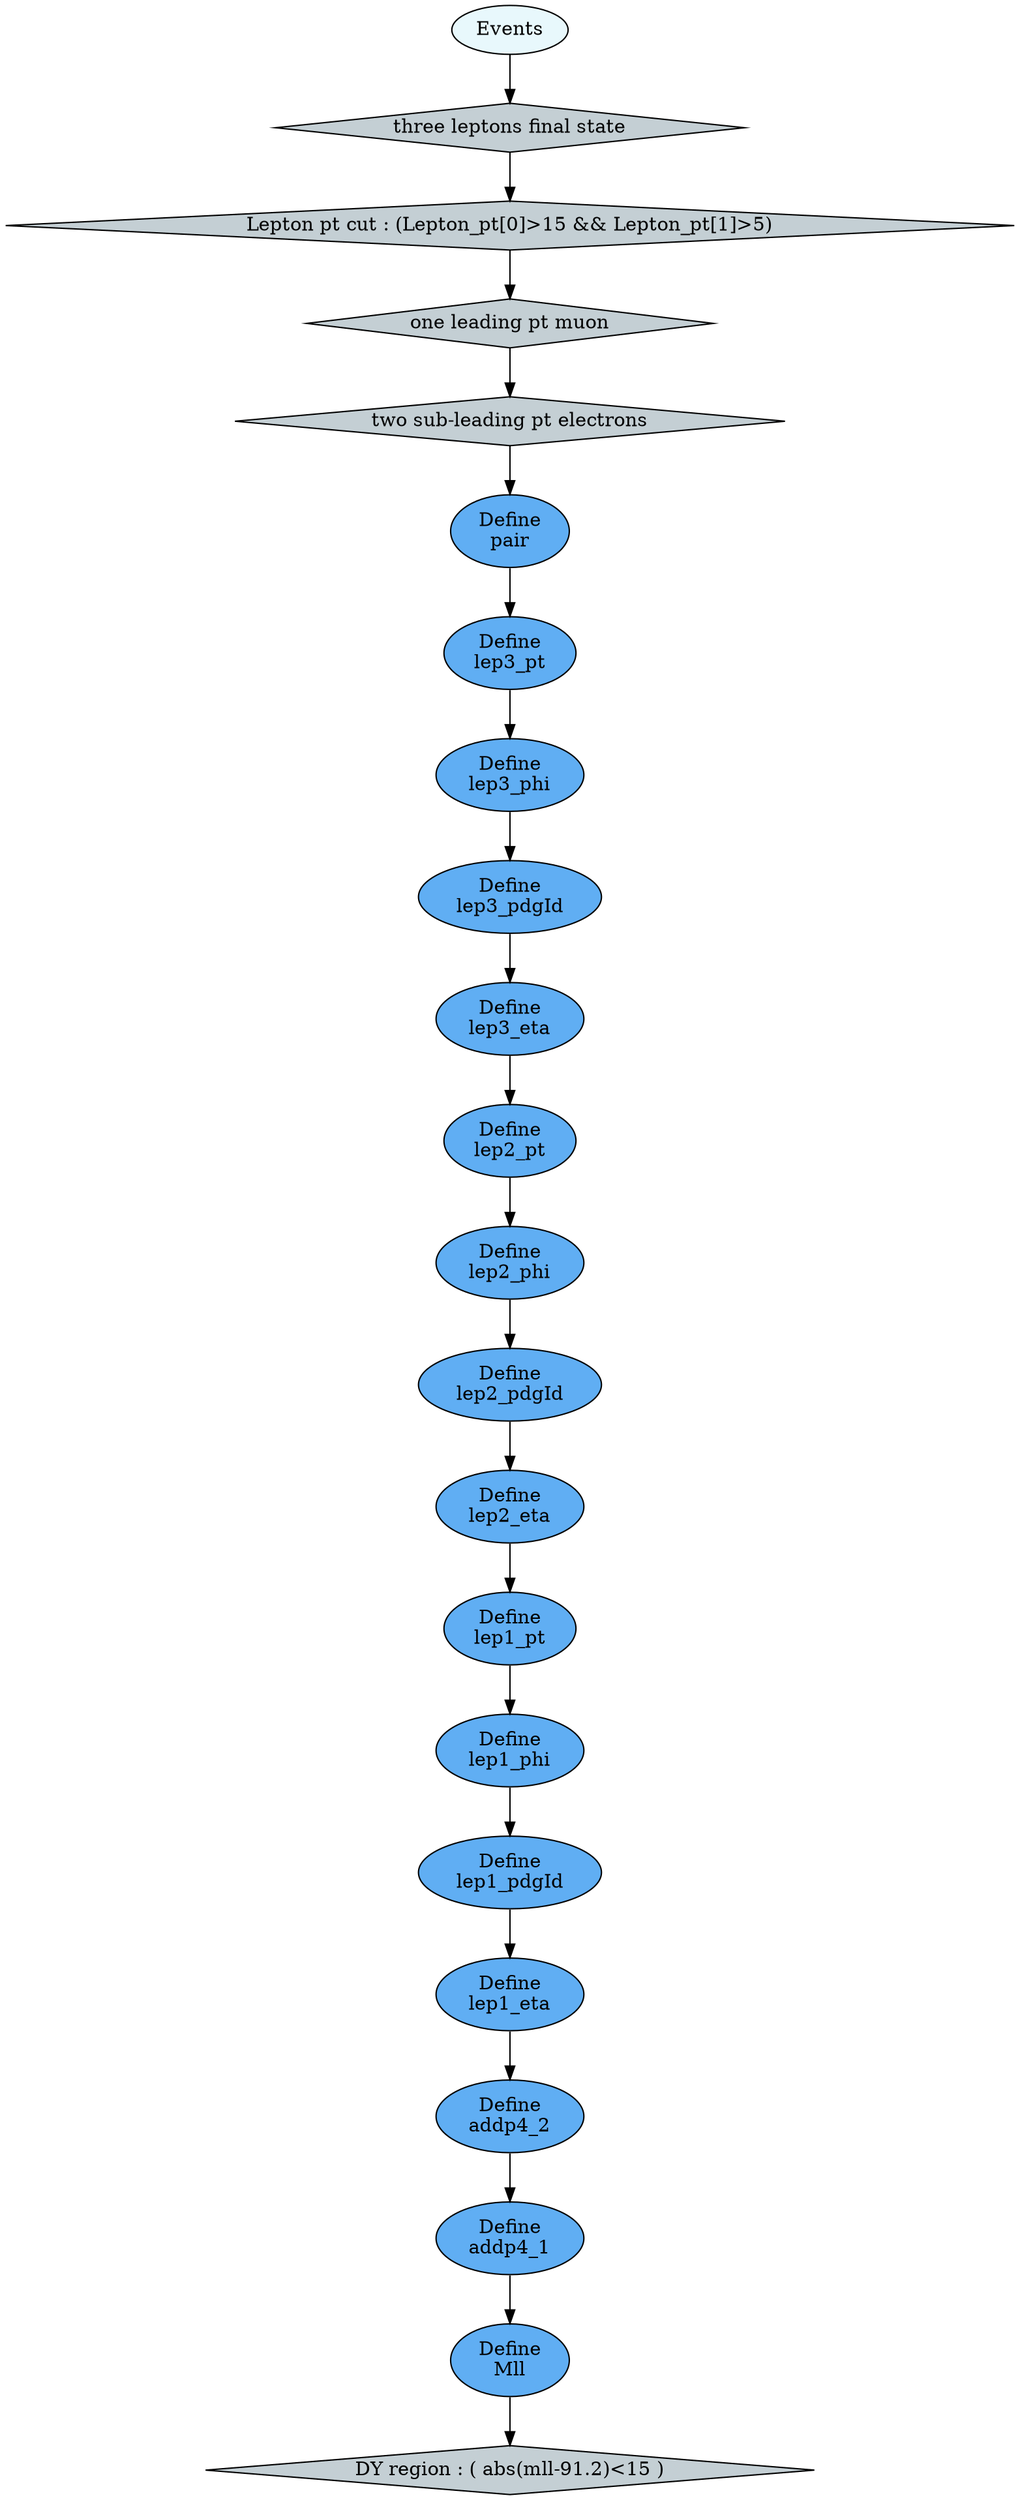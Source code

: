digraph {
	6 [label="DY region : ( abs(mll-91.2)<15 )", style="filled", fillcolor="#c4cfd4", shape="diamond"];
	7 [label="Define
Mll", style="filled", fillcolor="#60aef3", shape="oval"];
	8 [label="Define
addp4_1", style="filled", fillcolor="#60aef3", shape="oval"];
	9 [label="Define
addp4_2", style="filled", fillcolor="#60aef3", shape="oval"];
	10 [label="Define
lep1_eta", style="filled", fillcolor="#60aef3", shape="oval"];
	11 [label="Define
lep1_pdgId", style="filled", fillcolor="#60aef3", shape="oval"];
	12 [label="Define
lep1_phi", style="filled", fillcolor="#60aef3", shape="oval"];
	13 [label="Define
lep1_pt", style="filled", fillcolor="#60aef3", shape="oval"];
	14 [label="Define
lep2_eta", style="filled", fillcolor="#60aef3", shape="oval"];
	15 [label="Define
lep2_pdgId", style="filled", fillcolor="#60aef3", shape="oval"];
	16 [label="Define
lep2_phi", style="filled", fillcolor="#60aef3", shape="oval"];
	17 [label="Define
lep2_pt", style="filled", fillcolor="#60aef3", shape="oval"];
	18 [label="Define
lep3_eta", style="filled", fillcolor="#60aef3", shape="oval"];
	19 [label="Define
lep3_pdgId", style="filled", fillcolor="#60aef3", shape="oval"];
	20 [label="Define
lep3_phi", style="filled", fillcolor="#60aef3", shape="oval"];
	21 [label="Define
lep3_pt", style="filled", fillcolor="#60aef3", shape="oval"];
	22 [label="Define
pair", style="filled", fillcolor="#60aef3", shape="oval"];
	5 [label="two sub-leading pt electrons", style="filled", fillcolor="#c4cfd4", shape="diamond"];
	4 [label="one leading pt muon", style="filled", fillcolor="#c4cfd4", shape="diamond"];
	3 [label="Lepton pt cut : (Lepton_pt[0]>15 && Lepton_pt[1]>5)", style="filled", fillcolor="#c4cfd4", shape="diamond"];
	2 [label="three leptons final state", style="filled", fillcolor="#c4cfd4", shape="diamond"];
	0 [label="Events", style="filled", fillcolor="#e8f8fc", shape="oval"];
	7 -> 6;
	8 -> 7;
	9 -> 8;
	10 -> 9;
	11 -> 10;
	12 -> 11;
	13 -> 12;
	14 -> 13;
	15 -> 14;
	16 -> 15;
	17 -> 16;
	18 -> 17;
	19 -> 18;
	20 -> 19;
	21 -> 20;
	22 -> 21;
	5 -> 22;
	4 -> 5;
	3 -> 4;
	2 -> 3;
	0 -> 2;
}